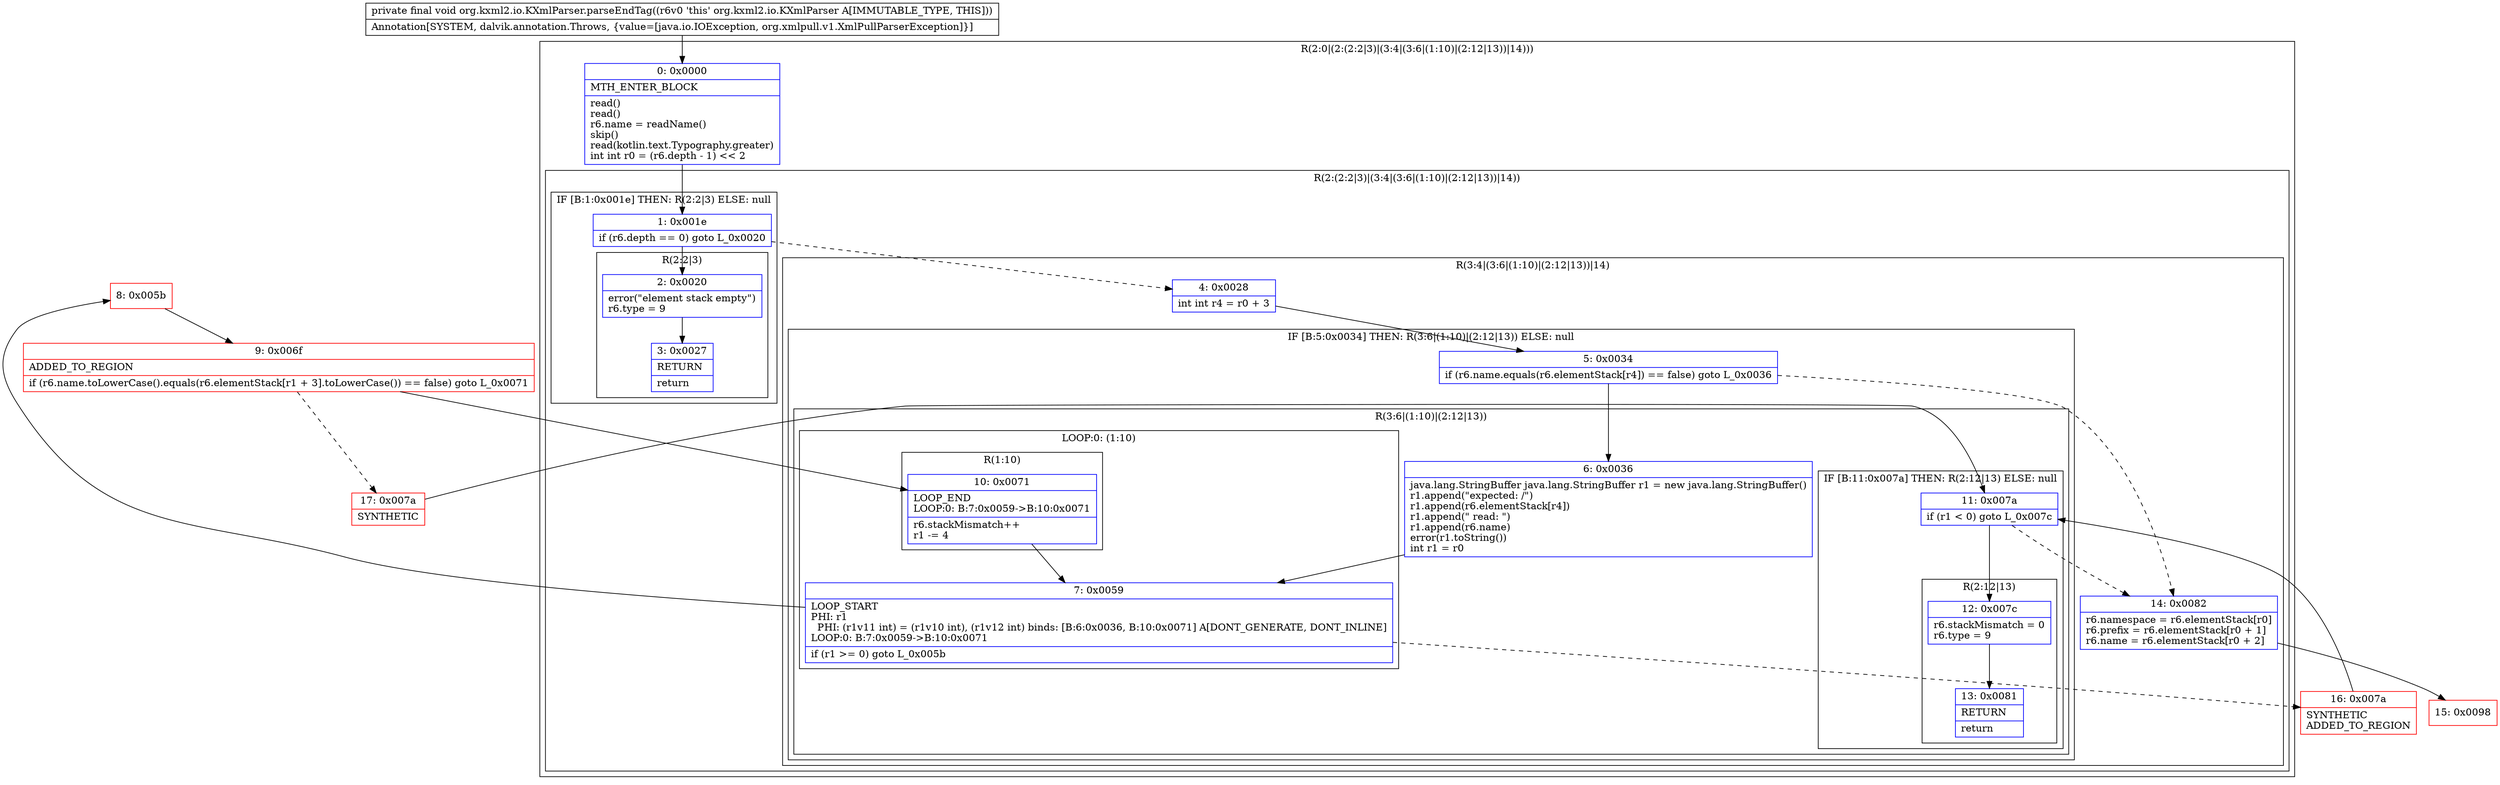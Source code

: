 digraph "CFG fororg.kxml2.io.KXmlParser.parseEndTag()V" {
subgraph cluster_Region_1594790622 {
label = "R(2:0|(2:(2:2|3)|(3:4|(3:6|(1:10)|(2:12|13))|14)))";
node [shape=record,color=blue];
Node_0 [shape=record,label="{0\:\ 0x0000|MTH_ENTER_BLOCK\l|read()\lread()\lr6.name = readName()\lskip()\lread(kotlin.text.Typography.greater)\lint int r0 = (r6.depth \- 1) \<\< 2\l}"];
subgraph cluster_Region_1505447870 {
label = "R(2:(2:2|3)|(3:4|(3:6|(1:10)|(2:12|13))|14))";
node [shape=record,color=blue];
subgraph cluster_IfRegion_179319355 {
label = "IF [B:1:0x001e] THEN: R(2:2|3) ELSE: null";
node [shape=record,color=blue];
Node_1 [shape=record,label="{1\:\ 0x001e|if (r6.depth == 0) goto L_0x0020\l}"];
subgraph cluster_Region_704260786 {
label = "R(2:2|3)";
node [shape=record,color=blue];
Node_2 [shape=record,label="{2\:\ 0x0020|error(\"element stack empty\")\lr6.type = 9\l}"];
Node_3 [shape=record,label="{3\:\ 0x0027|RETURN\l|return\l}"];
}
}
subgraph cluster_Region_1293375485 {
label = "R(3:4|(3:6|(1:10)|(2:12|13))|14)";
node [shape=record,color=blue];
Node_4 [shape=record,label="{4\:\ 0x0028|int int r4 = r0 + 3\l}"];
subgraph cluster_IfRegion_1185101703 {
label = "IF [B:5:0x0034] THEN: R(3:6|(1:10)|(2:12|13)) ELSE: null";
node [shape=record,color=blue];
Node_5 [shape=record,label="{5\:\ 0x0034|if (r6.name.equals(r6.elementStack[r4]) == false) goto L_0x0036\l}"];
subgraph cluster_Region_126829130 {
label = "R(3:6|(1:10)|(2:12|13))";
node [shape=record,color=blue];
Node_6 [shape=record,label="{6\:\ 0x0036|java.lang.StringBuffer java.lang.StringBuffer r1 = new java.lang.StringBuffer()\lr1.append(\"expected: \/\")\lr1.append(r6.elementStack[r4])\lr1.append(\" read: \")\lr1.append(r6.name)\lerror(r1.toString())\lint r1 = r0\l}"];
subgraph cluster_LoopRegion_441437983 {
label = "LOOP:0: (1:10)";
node [shape=record,color=blue];
Node_7 [shape=record,label="{7\:\ 0x0059|LOOP_START\lPHI: r1 \l  PHI: (r1v11 int) = (r1v10 int), (r1v12 int) binds: [B:6:0x0036, B:10:0x0071] A[DONT_GENERATE, DONT_INLINE]\lLOOP:0: B:7:0x0059\-\>B:10:0x0071\l|if (r1 \>= 0) goto L_0x005b\l}"];
subgraph cluster_Region_1838208495 {
label = "R(1:10)";
node [shape=record,color=blue];
Node_10 [shape=record,label="{10\:\ 0x0071|LOOP_END\lLOOP:0: B:7:0x0059\-\>B:10:0x0071\l|r6.stackMismatch++\lr1 \-= 4\l}"];
}
}
subgraph cluster_IfRegion_1739539214 {
label = "IF [B:11:0x007a] THEN: R(2:12|13) ELSE: null";
node [shape=record,color=blue];
Node_11 [shape=record,label="{11\:\ 0x007a|if (r1 \< 0) goto L_0x007c\l}"];
subgraph cluster_Region_1816538484 {
label = "R(2:12|13)";
node [shape=record,color=blue];
Node_12 [shape=record,label="{12\:\ 0x007c|r6.stackMismatch = 0\lr6.type = 9\l}"];
Node_13 [shape=record,label="{13\:\ 0x0081|RETURN\l|return\l}"];
}
}
}
}
Node_14 [shape=record,label="{14\:\ 0x0082|r6.namespace = r6.elementStack[r0]\lr6.prefix = r6.elementStack[r0 + 1]\lr6.name = r6.elementStack[r0 + 2]\l}"];
}
}
}
Node_8 [shape=record,color=red,label="{8\:\ 0x005b}"];
Node_9 [shape=record,color=red,label="{9\:\ 0x006f|ADDED_TO_REGION\l|if (r6.name.toLowerCase().equals(r6.elementStack[r1 + 3].toLowerCase()) == false) goto L_0x0071\l}"];
Node_15 [shape=record,color=red,label="{15\:\ 0x0098}"];
Node_16 [shape=record,color=red,label="{16\:\ 0x007a|SYNTHETIC\lADDED_TO_REGION\l}"];
Node_17 [shape=record,color=red,label="{17\:\ 0x007a|SYNTHETIC\l}"];
MethodNode[shape=record,label="{private final void org.kxml2.io.KXmlParser.parseEndTag((r6v0 'this' org.kxml2.io.KXmlParser A[IMMUTABLE_TYPE, THIS]))  | Annotation[SYSTEM, dalvik.annotation.Throws, \{value=[java.io.IOException, org.xmlpull.v1.XmlPullParserException]\}]\l}"];
MethodNode -> Node_0;
Node_0 -> Node_1;
Node_1 -> Node_2;
Node_1 -> Node_4[style=dashed];
Node_2 -> Node_3;
Node_4 -> Node_5;
Node_5 -> Node_6;
Node_5 -> Node_14[style=dashed];
Node_6 -> Node_7;
Node_7 -> Node_8;
Node_7 -> Node_16[style=dashed];
Node_10 -> Node_7;
Node_11 -> Node_12;
Node_11 -> Node_14[style=dashed];
Node_12 -> Node_13;
Node_14 -> Node_15;
Node_8 -> Node_9;
Node_9 -> Node_10;
Node_9 -> Node_17[style=dashed];
Node_16 -> Node_11;
Node_17 -> Node_11;
}

